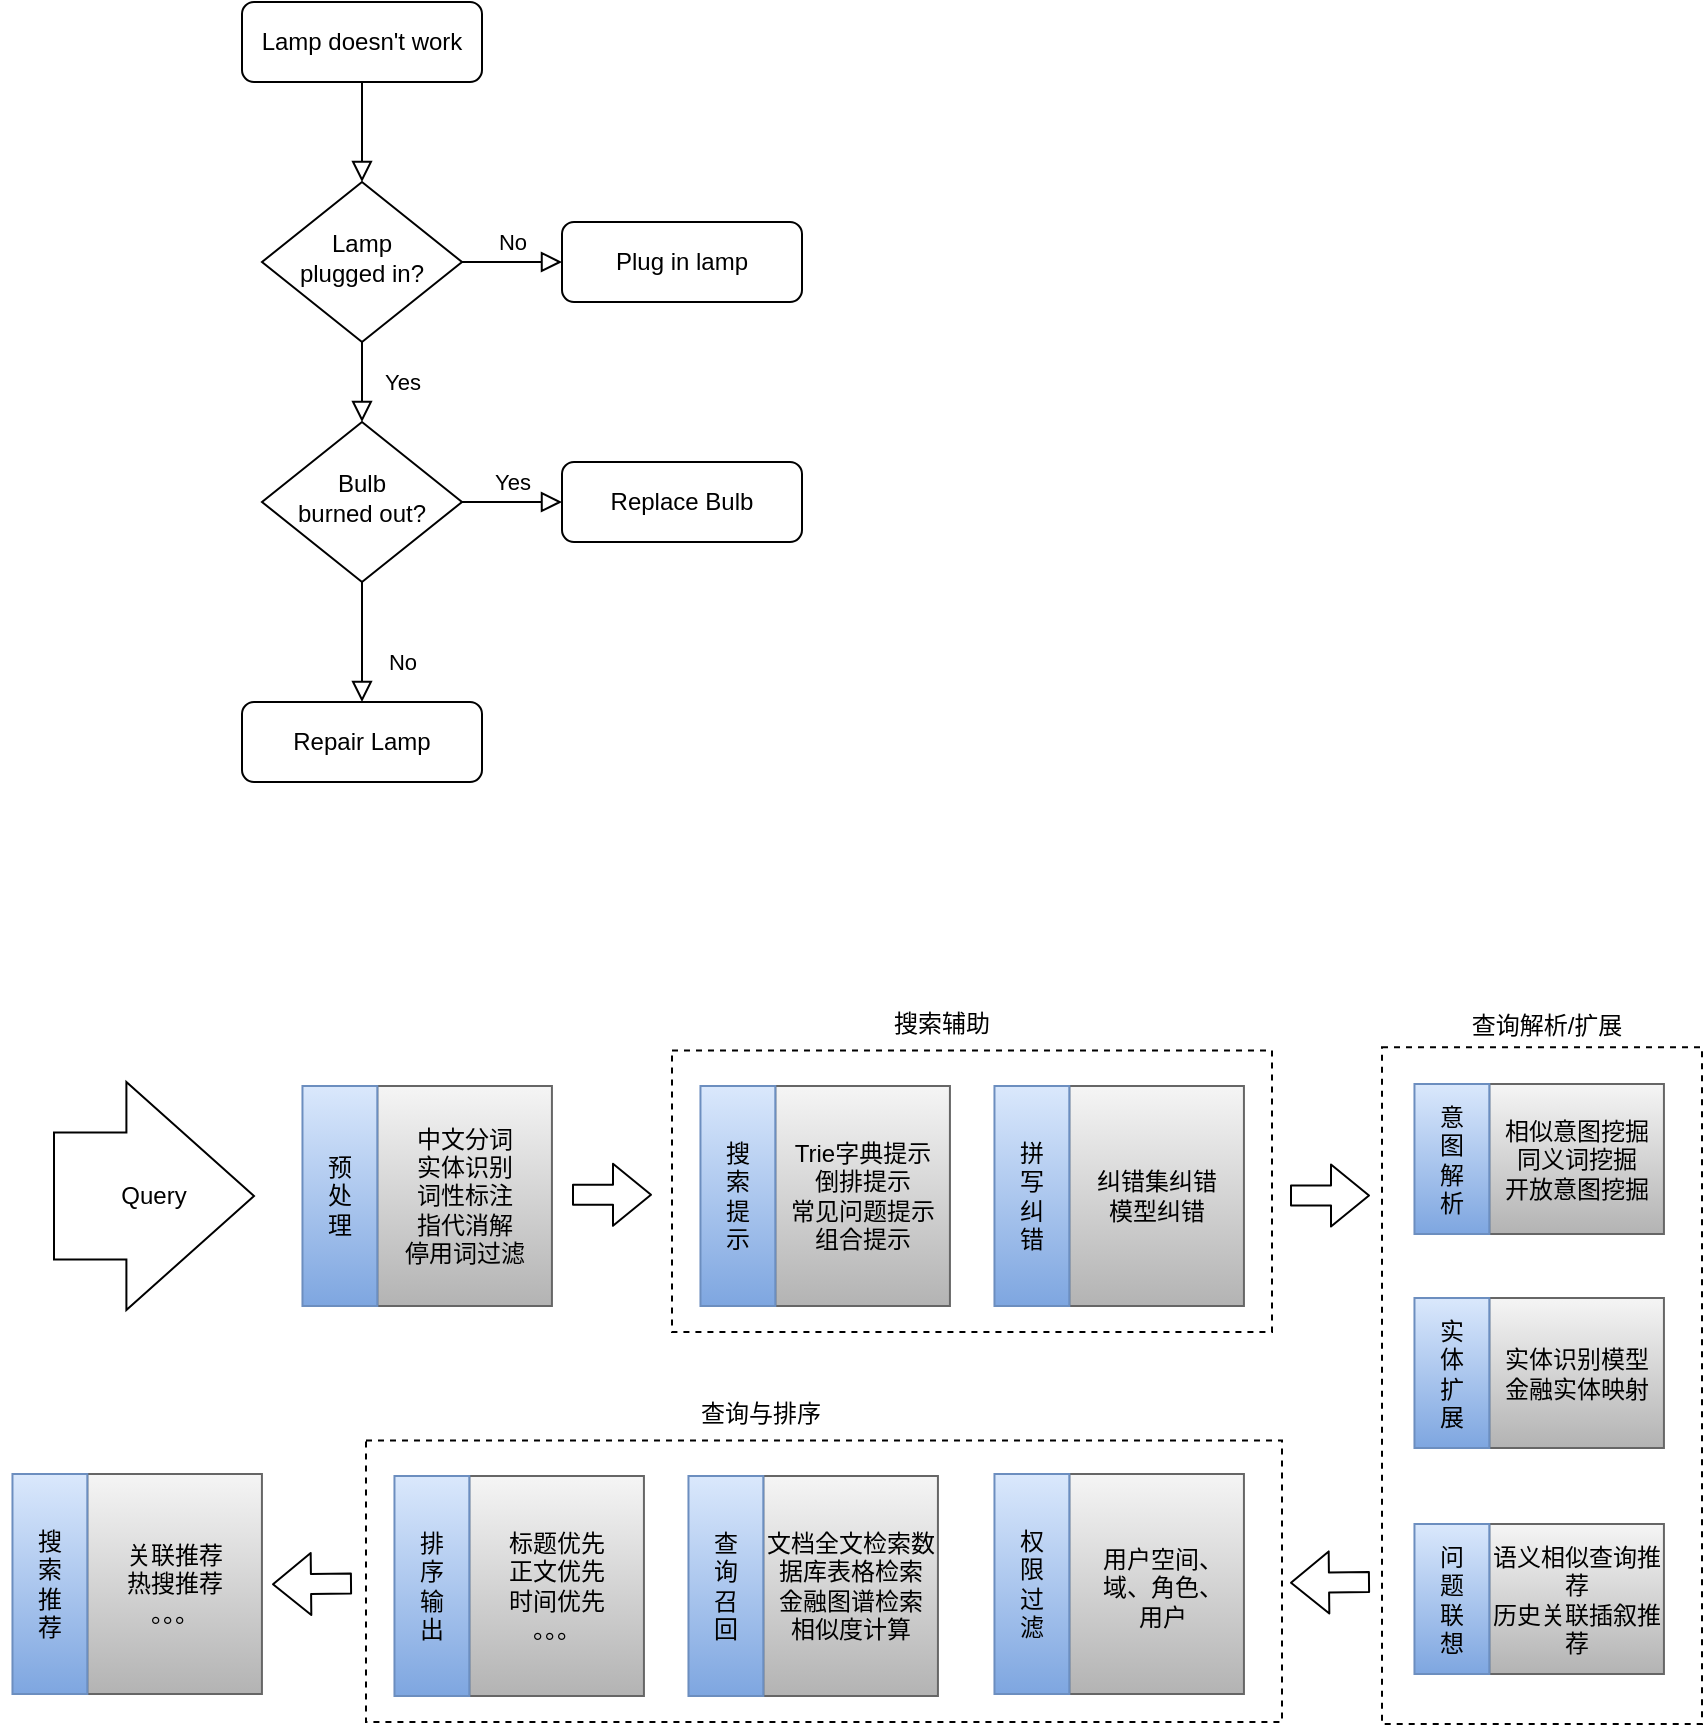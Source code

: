 <mxfile version="14.4.8" type="github">
  <diagram id="C5RBs43oDa-KdzZeNtuy" name="Page-1">
    <mxGraphModel dx="1584" dy="1069" grid="1" gridSize="10" guides="1" tooltips="1" connect="1" arrows="1" fold="1" page="1" pageScale="1" pageWidth="827" pageHeight="1169" math="0" shadow="0">
      <root>
        <mxCell id="WIyWlLk6GJQsqaUBKTNV-0" />
        <mxCell id="WIyWlLk6GJQsqaUBKTNV-1" parent="WIyWlLk6GJQsqaUBKTNV-0" />
        <mxCell id="WIyWlLk6GJQsqaUBKTNV-2" value="" style="rounded=0;html=1;jettySize=auto;orthogonalLoop=1;fontSize=11;endArrow=block;endFill=0;endSize=8;strokeWidth=1;shadow=0;labelBackgroundColor=none;edgeStyle=orthogonalEdgeStyle;" parent="WIyWlLk6GJQsqaUBKTNV-1" source="WIyWlLk6GJQsqaUBKTNV-3" target="WIyWlLk6GJQsqaUBKTNV-6" edge="1">
          <mxGeometry relative="1" as="geometry" />
        </mxCell>
        <mxCell id="WIyWlLk6GJQsqaUBKTNV-3" value="Lamp doesn&#39;t work" style="rounded=1;whiteSpace=wrap;html=1;fontSize=12;glass=0;strokeWidth=1;shadow=0;" parent="WIyWlLk6GJQsqaUBKTNV-1" vertex="1">
          <mxGeometry x="160" y="80" width="120" height="40" as="geometry" />
        </mxCell>
        <mxCell id="WIyWlLk6GJQsqaUBKTNV-4" value="Yes" style="rounded=0;html=1;jettySize=auto;orthogonalLoop=1;fontSize=11;endArrow=block;endFill=0;endSize=8;strokeWidth=1;shadow=0;labelBackgroundColor=none;edgeStyle=orthogonalEdgeStyle;" parent="WIyWlLk6GJQsqaUBKTNV-1" source="WIyWlLk6GJQsqaUBKTNV-6" target="WIyWlLk6GJQsqaUBKTNV-10" edge="1">
          <mxGeometry y="20" relative="1" as="geometry">
            <mxPoint as="offset" />
          </mxGeometry>
        </mxCell>
        <mxCell id="WIyWlLk6GJQsqaUBKTNV-5" value="No" style="edgeStyle=orthogonalEdgeStyle;rounded=0;html=1;jettySize=auto;orthogonalLoop=1;fontSize=11;endArrow=block;endFill=0;endSize=8;strokeWidth=1;shadow=0;labelBackgroundColor=none;" parent="WIyWlLk6GJQsqaUBKTNV-1" source="WIyWlLk6GJQsqaUBKTNV-6" target="WIyWlLk6GJQsqaUBKTNV-7" edge="1">
          <mxGeometry y="10" relative="1" as="geometry">
            <mxPoint as="offset" />
          </mxGeometry>
        </mxCell>
        <mxCell id="WIyWlLk6GJQsqaUBKTNV-6" value="Lamp&lt;br&gt;plugged in?" style="rhombus;whiteSpace=wrap;html=1;shadow=0;fontFamily=Helvetica;fontSize=12;align=center;strokeWidth=1;spacing=6;spacingTop=-4;" parent="WIyWlLk6GJQsqaUBKTNV-1" vertex="1">
          <mxGeometry x="170" y="170" width="100" height="80" as="geometry" />
        </mxCell>
        <mxCell id="WIyWlLk6GJQsqaUBKTNV-7" value="Plug in lamp" style="rounded=1;whiteSpace=wrap;html=1;fontSize=12;glass=0;strokeWidth=1;shadow=0;" parent="WIyWlLk6GJQsqaUBKTNV-1" vertex="1">
          <mxGeometry x="320" y="190" width="120" height="40" as="geometry" />
        </mxCell>
        <mxCell id="WIyWlLk6GJQsqaUBKTNV-8" value="No" style="rounded=0;html=1;jettySize=auto;orthogonalLoop=1;fontSize=11;endArrow=block;endFill=0;endSize=8;strokeWidth=1;shadow=0;labelBackgroundColor=none;edgeStyle=orthogonalEdgeStyle;" parent="WIyWlLk6GJQsqaUBKTNV-1" source="WIyWlLk6GJQsqaUBKTNV-10" target="WIyWlLk6GJQsqaUBKTNV-11" edge="1">
          <mxGeometry x="0.333" y="20" relative="1" as="geometry">
            <mxPoint as="offset" />
          </mxGeometry>
        </mxCell>
        <mxCell id="WIyWlLk6GJQsqaUBKTNV-9" value="Yes" style="edgeStyle=orthogonalEdgeStyle;rounded=0;html=1;jettySize=auto;orthogonalLoop=1;fontSize=11;endArrow=block;endFill=0;endSize=8;strokeWidth=1;shadow=0;labelBackgroundColor=none;" parent="WIyWlLk6GJQsqaUBKTNV-1" source="WIyWlLk6GJQsqaUBKTNV-10" target="WIyWlLk6GJQsqaUBKTNV-12" edge="1">
          <mxGeometry y="10" relative="1" as="geometry">
            <mxPoint as="offset" />
          </mxGeometry>
        </mxCell>
        <mxCell id="WIyWlLk6GJQsqaUBKTNV-10" value="Bulb&lt;br&gt;burned out?" style="rhombus;whiteSpace=wrap;html=1;shadow=0;fontFamily=Helvetica;fontSize=12;align=center;strokeWidth=1;spacing=6;spacingTop=-4;" parent="WIyWlLk6GJQsqaUBKTNV-1" vertex="1">
          <mxGeometry x="170" y="290" width="100" height="80" as="geometry" />
        </mxCell>
        <mxCell id="WIyWlLk6GJQsqaUBKTNV-11" value="Repair Lamp" style="rounded=1;whiteSpace=wrap;html=1;fontSize=12;glass=0;strokeWidth=1;shadow=0;" parent="WIyWlLk6GJQsqaUBKTNV-1" vertex="1">
          <mxGeometry x="160" y="430" width="120" height="40" as="geometry" />
        </mxCell>
        <mxCell id="WIyWlLk6GJQsqaUBKTNV-12" value="Replace Bulb" style="rounded=1;whiteSpace=wrap;html=1;fontSize=12;glass=0;strokeWidth=1;shadow=0;" parent="WIyWlLk6GJQsqaUBKTNV-1" vertex="1">
          <mxGeometry x="320" y="310" width="120" height="40" as="geometry" />
        </mxCell>
        <mxCell id="LpxO_owhbtw-Cs1IRPUv-17" value="" style="group" vertex="1" connectable="0" parent="WIyWlLk6GJQsqaUBKTNV-1">
          <mxGeometry x="184" y="622" width="145" height="110" as="geometry" />
        </mxCell>
        <mxCell id="LpxO_owhbtw-Cs1IRPUv-16" value="" style="rounded=0;whiteSpace=wrap;html=1;shadow=0;gradientColor=#b3b3b3;fillColor=#f5f5f5;strokeColor=#666666;" vertex="1" parent="LpxO_owhbtw-Cs1IRPUv-17">
          <mxGeometry x="43.656" width="87.312" height="110.0" as="geometry" />
        </mxCell>
        <mxCell id="LpxO_owhbtw-Cs1IRPUv-14" value="" style="rounded=0;whiteSpace=wrap;html=1;shadow=0;fillColor=#dae8fc;strokeColor=#6c8ebf;gradientColor=#7ea6e0;" vertex="1" parent="LpxO_owhbtw-Cs1IRPUv-17">
          <mxGeometry x="6.237" width="37.419" height="110.0" as="geometry" />
        </mxCell>
        <mxCell id="LpxO_owhbtw-Cs1IRPUv-13" value="预处理" style="text;html=1;strokeColor=none;fillColor=none;align=center;verticalAlign=middle;whiteSpace=wrap;rounded=0;shadow=0;" vertex="1" parent="LpxO_owhbtw-Cs1IRPUv-17">
          <mxGeometry x="19.92" y="39.28" width="10.05" height="31.43" as="geometry" />
        </mxCell>
        <mxCell id="LpxO_owhbtw-Cs1IRPUv-18" value="中文分词&lt;br&gt;实体识别&lt;br&gt;词性标注&lt;br&gt;指代消解&lt;br&gt;停用词过滤" style="text;html=1;strokeColor=none;fillColor=none;align=center;verticalAlign=middle;whiteSpace=wrap;rounded=0;shadow=0;" vertex="1" parent="LpxO_owhbtw-Cs1IRPUv-17">
          <mxGeometry x="41.06" y="45" width="92.5" height="20" as="geometry" />
        </mxCell>
        <mxCell id="LpxO_owhbtw-Cs1IRPUv-19" value="" style="group" vertex="1" connectable="0" parent="WIyWlLk6GJQsqaUBKTNV-1">
          <mxGeometry x="383" y="622" width="290" height="120" as="geometry" />
        </mxCell>
        <mxCell id="LpxO_owhbtw-Cs1IRPUv-20" value="" style="rounded=0;whiteSpace=wrap;html=1;shadow=0;gradientColor=#b3b3b3;fillColor=#f5f5f5;strokeColor=#666666;" vertex="1" parent="LpxO_owhbtw-Cs1IRPUv-19">
          <mxGeometry x="43.656" width="87.312" height="110.0" as="geometry" />
        </mxCell>
        <mxCell id="LpxO_owhbtw-Cs1IRPUv-21" value="" style="rounded=0;whiteSpace=wrap;html=1;shadow=0;fillColor=#dae8fc;strokeColor=#6c8ebf;gradientColor=#7ea6e0;" vertex="1" parent="LpxO_owhbtw-Cs1IRPUv-19">
          <mxGeometry x="6.237" width="37.419" height="110.0" as="geometry" />
        </mxCell>
        <mxCell id="LpxO_owhbtw-Cs1IRPUv-22" value="搜索提示" style="text;html=1;strokeColor=none;fillColor=none;align=center;verticalAlign=middle;whiteSpace=wrap;rounded=0;shadow=0;" vertex="1" parent="LpxO_owhbtw-Cs1IRPUv-19">
          <mxGeometry x="14.95" y="39.29" width="20" height="31.43" as="geometry" />
        </mxCell>
        <mxCell id="LpxO_owhbtw-Cs1IRPUv-23" value="Trie字典提示&lt;br&gt;倒排提示&lt;br&gt;常见问题提示&lt;br&gt;组合提示" style="text;html=1;strokeColor=none;fillColor=none;align=center;verticalAlign=middle;whiteSpace=wrap;rounded=0;shadow=0;" vertex="1" parent="LpxO_owhbtw-Cs1IRPUv-19">
          <mxGeometry x="41.06" y="45" width="92.5" height="20" as="geometry" />
        </mxCell>
        <mxCell id="LpxO_owhbtw-Cs1IRPUv-29" value="" style="rounded=0;whiteSpace=wrap;html=1;shadow=0;fillColor=none;dashed=1;" vertex="1" parent="LpxO_owhbtw-Cs1IRPUv-19">
          <mxGeometry x="-8" y="-17.71" width="300" height="140.71" as="geometry" />
        </mxCell>
        <mxCell id="LpxO_owhbtw-Cs1IRPUv-24" value="" style="group" vertex="1" connectable="0" parent="WIyWlLk6GJQsqaUBKTNV-1">
          <mxGeometry x="530" y="622" width="145" height="110" as="geometry" />
        </mxCell>
        <mxCell id="LpxO_owhbtw-Cs1IRPUv-25" value="" style="rounded=0;whiteSpace=wrap;html=1;shadow=0;gradientColor=#b3b3b3;fillColor=#f5f5f5;strokeColor=#666666;" vertex="1" parent="LpxO_owhbtw-Cs1IRPUv-24">
          <mxGeometry x="43.656" width="87.312" height="110.0" as="geometry" />
        </mxCell>
        <mxCell id="LpxO_owhbtw-Cs1IRPUv-26" value="" style="rounded=0;whiteSpace=wrap;html=1;shadow=0;fillColor=#dae8fc;strokeColor=#6c8ebf;gradientColor=#7ea6e0;" vertex="1" parent="LpxO_owhbtw-Cs1IRPUv-24">
          <mxGeometry x="6.237" width="37.419" height="110.0" as="geometry" />
        </mxCell>
        <mxCell id="LpxO_owhbtw-Cs1IRPUv-27" value="拼写纠错" style="text;html=1;strokeColor=none;fillColor=none;align=center;verticalAlign=middle;whiteSpace=wrap;rounded=0;shadow=0;" vertex="1" parent="LpxO_owhbtw-Cs1IRPUv-24">
          <mxGeometry x="14.95" y="39.29" width="20" height="31.43" as="geometry" />
        </mxCell>
        <mxCell id="LpxO_owhbtw-Cs1IRPUv-28" value="纠错集纠错&lt;br&gt;模型纠错" style="text;html=1;strokeColor=none;fillColor=none;align=center;verticalAlign=middle;whiteSpace=wrap;rounded=0;shadow=0;" vertex="1" parent="LpxO_owhbtw-Cs1IRPUv-24">
          <mxGeometry x="41.06" y="45" width="92.5" height="20" as="geometry" />
        </mxCell>
        <mxCell id="LpxO_owhbtw-Cs1IRPUv-30" value="搜索辅助" style="text;html=1;strokeColor=none;fillColor=none;align=center;verticalAlign=middle;whiteSpace=wrap;rounded=0;shadow=0;dashed=1;" vertex="1" parent="WIyWlLk6GJQsqaUBKTNV-1">
          <mxGeometry x="480" y="581" width="60" height="20" as="geometry" />
        </mxCell>
        <mxCell id="LpxO_owhbtw-Cs1IRPUv-31" value="" style="group" vertex="1" connectable="0" parent="WIyWlLk6GJQsqaUBKTNV-1">
          <mxGeometry x="740" y="621" width="145" height="75" as="geometry" />
        </mxCell>
        <mxCell id="LpxO_owhbtw-Cs1IRPUv-32" value="" style="rounded=0;whiteSpace=wrap;html=1;shadow=0;gradientColor=#b3b3b3;fillColor=#f5f5f5;strokeColor=#666666;" vertex="1" parent="LpxO_owhbtw-Cs1IRPUv-31">
          <mxGeometry x="43.656" width="87.312" height="75.0" as="geometry" />
        </mxCell>
        <mxCell id="LpxO_owhbtw-Cs1IRPUv-33" value="" style="rounded=0;whiteSpace=wrap;html=1;shadow=0;fillColor=#dae8fc;strokeColor=#6c8ebf;gradientColor=#7ea6e0;" vertex="1" parent="LpxO_owhbtw-Cs1IRPUv-31">
          <mxGeometry x="6.237" width="37.419" height="75.0" as="geometry" />
        </mxCell>
        <mxCell id="LpxO_owhbtw-Cs1IRPUv-34" value="意图解析" style="text;html=1;strokeColor=none;fillColor=none;align=center;verticalAlign=middle;whiteSpace=wrap;rounded=0;shadow=0;" vertex="1" parent="LpxO_owhbtw-Cs1IRPUv-31">
          <mxGeometry x="14.95" y="26.789" width="20" height="21.43" as="geometry" />
        </mxCell>
        <mxCell id="LpxO_owhbtw-Cs1IRPUv-35" value="相似意图挖掘&lt;br&gt;同义词挖掘&lt;br&gt;开放意图挖掘" style="text;html=1;strokeColor=none;fillColor=none;align=center;verticalAlign=middle;whiteSpace=wrap;rounded=0;shadow=0;" vertex="1" parent="LpxO_owhbtw-Cs1IRPUv-31">
          <mxGeometry x="41.06" y="30.682" width="92.5" height="13.636" as="geometry" />
        </mxCell>
        <mxCell id="LpxO_owhbtw-Cs1IRPUv-36" value="" style="group" vertex="1" connectable="0" parent="WIyWlLk6GJQsqaUBKTNV-1">
          <mxGeometry x="740" y="728" width="145" height="75" as="geometry" />
        </mxCell>
        <mxCell id="LpxO_owhbtw-Cs1IRPUv-37" value="" style="rounded=0;whiteSpace=wrap;html=1;shadow=0;gradientColor=#b3b3b3;fillColor=#f5f5f5;strokeColor=#666666;" vertex="1" parent="LpxO_owhbtw-Cs1IRPUv-36">
          <mxGeometry x="43.656" width="87.312" height="75" as="geometry" />
        </mxCell>
        <mxCell id="LpxO_owhbtw-Cs1IRPUv-38" value="" style="rounded=0;whiteSpace=wrap;html=1;shadow=0;fillColor=#dae8fc;strokeColor=#6c8ebf;gradientColor=#7ea6e0;" vertex="1" parent="LpxO_owhbtw-Cs1IRPUv-36">
          <mxGeometry x="6.237" width="37.419" height="75" as="geometry" />
        </mxCell>
        <mxCell id="LpxO_owhbtw-Cs1IRPUv-39" value="实体扩展" style="text;html=1;strokeColor=none;fillColor=none;align=center;verticalAlign=middle;whiteSpace=wrap;rounded=0;shadow=0;" vertex="1" parent="LpxO_owhbtw-Cs1IRPUv-36">
          <mxGeometry x="14.95" y="26.789" width="20" height="21.43" as="geometry" />
        </mxCell>
        <mxCell id="LpxO_owhbtw-Cs1IRPUv-40" value="实体识别模型&lt;br&gt;金融实体映射" style="text;html=1;strokeColor=none;fillColor=none;align=center;verticalAlign=middle;whiteSpace=wrap;rounded=0;shadow=0;" vertex="1" parent="LpxO_owhbtw-Cs1IRPUv-36">
          <mxGeometry x="41.06" y="30.682" width="92.5" height="13.636" as="geometry" />
        </mxCell>
        <mxCell id="LpxO_owhbtw-Cs1IRPUv-42" value="" style="group" vertex="1" connectable="0" parent="WIyWlLk6GJQsqaUBKTNV-1">
          <mxGeometry x="740" y="841" width="145" height="75" as="geometry" />
        </mxCell>
        <mxCell id="LpxO_owhbtw-Cs1IRPUv-43" value="" style="rounded=0;whiteSpace=wrap;html=1;shadow=0;gradientColor=#b3b3b3;fillColor=#f5f5f5;strokeColor=#666666;" vertex="1" parent="LpxO_owhbtw-Cs1IRPUv-42">
          <mxGeometry x="43.656" width="87.312" height="75" as="geometry" />
        </mxCell>
        <mxCell id="LpxO_owhbtw-Cs1IRPUv-44" value="" style="rounded=0;whiteSpace=wrap;html=1;shadow=0;fillColor=#dae8fc;strokeColor=#6c8ebf;gradientColor=#7ea6e0;" vertex="1" parent="LpxO_owhbtw-Cs1IRPUv-42">
          <mxGeometry x="6.237" width="37.419" height="75" as="geometry" />
        </mxCell>
        <mxCell id="LpxO_owhbtw-Cs1IRPUv-45" value="问题联想" style="text;html=1;strokeColor=none;fillColor=none;align=center;verticalAlign=middle;whiteSpace=wrap;rounded=0;shadow=0;" vertex="1" parent="LpxO_owhbtw-Cs1IRPUv-42">
          <mxGeometry x="14.95" y="26.789" width="20" height="21.43" as="geometry" />
        </mxCell>
        <mxCell id="LpxO_owhbtw-Cs1IRPUv-46" value="语义相似查询推荐&lt;br&gt;历史关联插叙推荐" style="text;html=1;strokeColor=none;fillColor=none;align=center;verticalAlign=middle;whiteSpace=wrap;rounded=0;shadow=0;" vertex="1" parent="LpxO_owhbtw-Cs1IRPUv-42">
          <mxGeometry x="41.06" y="30.682" width="92.5" height="13.636" as="geometry" />
        </mxCell>
        <mxCell id="LpxO_owhbtw-Cs1IRPUv-47" value="" style="group" vertex="1" connectable="0" parent="WIyWlLk6GJQsqaUBKTNV-1">
          <mxGeometry x="230" y="817" width="450" height="123" as="geometry" />
        </mxCell>
        <mxCell id="LpxO_owhbtw-Cs1IRPUv-52" value="" style="rounded=0;whiteSpace=wrap;html=1;shadow=0;fillColor=none;dashed=1;" vertex="1" parent="LpxO_owhbtw-Cs1IRPUv-47">
          <mxGeometry x="-8" y="-17.71" width="458" height="140.71" as="geometry" />
        </mxCell>
        <mxCell id="LpxO_owhbtw-Cs1IRPUv-48" value="" style="rounded=0;whiteSpace=wrap;html=1;shadow=0;gradientColor=#b3b3b3;fillColor=#f5f5f5;strokeColor=#666666;" vertex="1" parent="LpxO_owhbtw-Cs1IRPUv-47">
          <mxGeometry x="43.656" width="87.312" height="110.0" as="geometry" />
        </mxCell>
        <mxCell id="LpxO_owhbtw-Cs1IRPUv-49" value="" style="rounded=0;whiteSpace=wrap;html=1;shadow=0;fillColor=#dae8fc;strokeColor=#6c8ebf;gradientColor=#7ea6e0;" vertex="1" parent="LpxO_owhbtw-Cs1IRPUv-47">
          <mxGeometry x="6.237" width="37.419" height="110.0" as="geometry" />
        </mxCell>
        <mxCell id="LpxO_owhbtw-Cs1IRPUv-50" value="排序输出" style="text;html=1;strokeColor=none;fillColor=none;align=center;verticalAlign=middle;whiteSpace=wrap;rounded=0;shadow=0;" vertex="1" parent="LpxO_owhbtw-Cs1IRPUv-47">
          <mxGeometry x="14.95" y="39.29" width="20" height="31.43" as="geometry" />
        </mxCell>
        <mxCell id="LpxO_owhbtw-Cs1IRPUv-51" value="标题优先&lt;br&gt;正文优先&lt;br&gt;时间优先&lt;br&gt;。。。" style="text;html=1;strokeColor=none;fillColor=none;align=center;verticalAlign=middle;whiteSpace=wrap;rounded=0;shadow=0;" vertex="1" parent="LpxO_owhbtw-Cs1IRPUv-47">
          <mxGeometry x="41.06" y="45" width="92.5" height="20" as="geometry" />
        </mxCell>
        <mxCell id="LpxO_owhbtw-Cs1IRPUv-53" value="" style="group" vertex="1" connectable="0" parent="WIyWlLk6GJQsqaUBKTNV-1">
          <mxGeometry x="377" y="817" width="145" height="110" as="geometry" />
        </mxCell>
        <mxCell id="LpxO_owhbtw-Cs1IRPUv-54" value="" style="rounded=0;whiteSpace=wrap;html=1;shadow=0;gradientColor=#b3b3b3;fillColor=#f5f5f5;strokeColor=#666666;" vertex="1" parent="LpxO_owhbtw-Cs1IRPUv-53">
          <mxGeometry x="43.656" width="87.312" height="110.0" as="geometry" />
        </mxCell>
        <mxCell id="LpxO_owhbtw-Cs1IRPUv-55" value="" style="rounded=0;whiteSpace=wrap;html=1;shadow=0;fillColor=#dae8fc;strokeColor=#6c8ebf;gradientColor=#7ea6e0;" vertex="1" parent="LpxO_owhbtw-Cs1IRPUv-53">
          <mxGeometry x="6.237" width="37.419" height="110.0" as="geometry" />
        </mxCell>
        <mxCell id="LpxO_owhbtw-Cs1IRPUv-56" value="查询召回" style="text;html=1;strokeColor=none;fillColor=none;align=center;verticalAlign=middle;whiteSpace=wrap;rounded=0;shadow=0;" vertex="1" parent="LpxO_owhbtw-Cs1IRPUv-53">
          <mxGeometry x="14.95" y="39.29" width="20" height="31.43" as="geometry" />
        </mxCell>
        <mxCell id="LpxO_owhbtw-Cs1IRPUv-57" value="文档全文检索数据库表格检索&lt;br&gt;金融图谱检索&lt;br&gt;相似度计算" style="text;html=1;strokeColor=none;fillColor=none;align=center;verticalAlign=middle;whiteSpace=wrap;rounded=0;shadow=0;" vertex="1" parent="LpxO_owhbtw-Cs1IRPUv-53">
          <mxGeometry x="41.06" y="45" width="92.5" height="20" as="geometry" />
        </mxCell>
        <mxCell id="LpxO_owhbtw-Cs1IRPUv-58" value="查询与排序" style="text;html=1;strokeColor=none;fillColor=none;align=center;verticalAlign=middle;whiteSpace=wrap;rounded=0;shadow=0;dashed=1;" vertex="1" parent="WIyWlLk6GJQsqaUBKTNV-1">
          <mxGeometry x="383" y="776" width="73" height="20" as="geometry" />
        </mxCell>
        <mxCell id="LpxO_owhbtw-Cs1IRPUv-59" value="" style="group" vertex="1" connectable="0" parent="WIyWlLk6GJQsqaUBKTNV-1">
          <mxGeometry x="530" y="816" width="145" height="110" as="geometry" />
        </mxCell>
        <mxCell id="LpxO_owhbtw-Cs1IRPUv-60" value="" style="rounded=0;whiteSpace=wrap;html=1;shadow=0;gradientColor=#b3b3b3;fillColor=#f5f5f5;strokeColor=#666666;" vertex="1" parent="LpxO_owhbtw-Cs1IRPUv-59">
          <mxGeometry x="43.656" width="87.312" height="110.0" as="geometry" />
        </mxCell>
        <mxCell id="LpxO_owhbtw-Cs1IRPUv-61" value="" style="rounded=0;whiteSpace=wrap;html=1;shadow=0;fillColor=#dae8fc;strokeColor=#6c8ebf;gradientColor=#7ea6e0;" vertex="1" parent="LpxO_owhbtw-Cs1IRPUv-59">
          <mxGeometry x="6.237" width="37.419" height="110.0" as="geometry" />
        </mxCell>
        <mxCell id="LpxO_owhbtw-Cs1IRPUv-62" value="权限过滤" style="text;html=1;strokeColor=none;fillColor=none;align=center;verticalAlign=middle;whiteSpace=wrap;rounded=0;shadow=0;" vertex="1" parent="LpxO_owhbtw-Cs1IRPUv-59">
          <mxGeometry x="14.95" y="39.29" width="20" height="31.43" as="geometry" />
        </mxCell>
        <mxCell id="LpxO_owhbtw-Cs1IRPUv-63" value="用户空间、域、角色、用户" style="text;html=1;strokeColor=none;fillColor=none;align=center;verticalAlign=middle;whiteSpace=wrap;rounded=0;shadow=0;" vertex="1" parent="LpxO_owhbtw-Cs1IRPUv-59">
          <mxGeometry x="55.84" y="47" width="68.94" height="20" as="geometry" />
        </mxCell>
        <mxCell id="LpxO_owhbtw-Cs1IRPUv-65" value="" style="group" vertex="1" connectable="0" parent="WIyWlLk6GJQsqaUBKTNV-1">
          <mxGeometry x="39" y="816" width="145" height="110" as="geometry" />
        </mxCell>
        <mxCell id="LpxO_owhbtw-Cs1IRPUv-66" value="" style="rounded=0;whiteSpace=wrap;html=1;shadow=0;gradientColor=#b3b3b3;fillColor=#f5f5f5;strokeColor=#666666;" vertex="1" parent="LpxO_owhbtw-Cs1IRPUv-65">
          <mxGeometry x="43.656" width="87.312" height="110.0" as="geometry" />
        </mxCell>
        <mxCell id="LpxO_owhbtw-Cs1IRPUv-67" value="" style="rounded=0;whiteSpace=wrap;html=1;shadow=0;fillColor=#dae8fc;strokeColor=#6c8ebf;gradientColor=#7ea6e0;" vertex="1" parent="LpxO_owhbtw-Cs1IRPUv-65">
          <mxGeometry x="6.237" width="37.419" height="110.0" as="geometry" />
        </mxCell>
        <mxCell id="LpxO_owhbtw-Cs1IRPUv-68" value="搜索推荐" style="text;html=1;strokeColor=none;fillColor=none;align=center;verticalAlign=middle;whiteSpace=wrap;rounded=0;shadow=0;" vertex="1" parent="LpxO_owhbtw-Cs1IRPUv-65">
          <mxGeometry x="14.95" y="39.29" width="20" height="31.43" as="geometry" />
        </mxCell>
        <mxCell id="LpxO_owhbtw-Cs1IRPUv-69" value="关联推荐&lt;br&gt;热搜推荐&lt;br&gt;。。。" style="text;html=1;strokeColor=none;fillColor=none;align=center;verticalAlign=middle;whiteSpace=wrap;rounded=0;shadow=0;" vertex="1" parent="LpxO_owhbtw-Cs1IRPUv-65">
          <mxGeometry x="41.06" y="45" width="92.5" height="20" as="geometry" />
        </mxCell>
        <mxCell id="LpxO_owhbtw-Cs1IRPUv-71" value="" style="rounded=0;whiteSpace=wrap;html=1;shadow=0;fillColor=none;dashed=1;" vertex="1" parent="WIyWlLk6GJQsqaUBKTNV-1">
          <mxGeometry x="730" y="602.65" width="160" height="338.35" as="geometry" />
        </mxCell>
        <mxCell id="LpxO_owhbtw-Cs1IRPUv-74" value="" style="shape=flexArrow;endArrow=classic;html=1;" edge="1" parent="WIyWlLk6GJQsqaUBKTNV-1">
          <mxGeometry width="50" height="50" relative="1" as="geometry">
            <mxPoint x="325" y="676.41" as="sourcePoint" />
            <mxPoint x="365" y="676.41" as="targetPoint" />
          </mxGeometry>
        </mxCell>
        <mxCell id="LpxO_owhbtw-Cs1IRPUv-76" value="" style="shape=flexArrow;endArrow=classic;html=1;" edge="1" parent="WIyWlLk6GJQsqaUBKTNV-1">
          <mxGeometry width="50" height="50" relative="1" as="geometry">
            <mxPoint x="684" y="676.76" as="sourcePoint" />
            <mxPoint x="724" y="676.76" as="targetPoint" />
          </mxGeometry>
        </mxCell>
        <mxCell id="LpxO_owhbtw-Cs1IRPUv-77" value="" style="shape=flexArrow;endArrow=classic;html=1;" edge="1" parent="WIyWlLk6GJQsqaUBKTNV-1">
          <mxGeometry width="50" height="50" relative="1" as="geometry">
            <mxPoint x="724" y="870.0" as="sourcePoint" />
            <mxPoint x="684" y="870.41" as="targetPoint" />
          </mxGeometry>
        </mxCell>
        <mxCell id="LpxO_owhbtw-Cs1IRPUv-78" value="查询解析/扩展" style="text;html=1;strokeColor=none;fillColor=none;align=center;verticalAlign=middle;whiteSpace=wrap;rounded=0;shadow=0;dashed=1;" vertex="1" parent="WIyWlLk6GJQsqaUBKTNV-1">
          <mxGeometry x="771" y="582" width="83" height="20" as="geometry" />
        </mxCell>
        <mxCell id="LpxO_owhbtw-Cs1IRPUv-81" value="Query" style="shape=singleArrow;whiteSpace=wrap;html=1;rounded=0;shadow=0;fillColor=none;arrowWidth=0.558;arrowSize=0.638;" vertex="1" parent="WIyWlLk6GJQsqaUBKTNV-1">
          <mxGeometry x="66" y="620" width="100" height="114" as="geometry" />
        </mxCell>
        <mxCell id="LpxO_owhbtw-Cs1IRPUv-82" value="" style="shape=flexArrow;endArrow=classic;html=1;" edge="1" parent="WIyWlLk6GJQsqaUBKTNV-1">
          <mxGeometry width="50" height="50" relative="1" as="geometry">
            <mxPoint x="215" y="870.76" as="sourcePoint" />
            <mxPoint x="175" y="871.17" as="targetPoint" />
          </mxGeometry>
        </mxCell>
      </root>
    </mxGraphModel>
  </diagram>
</mxfile>
